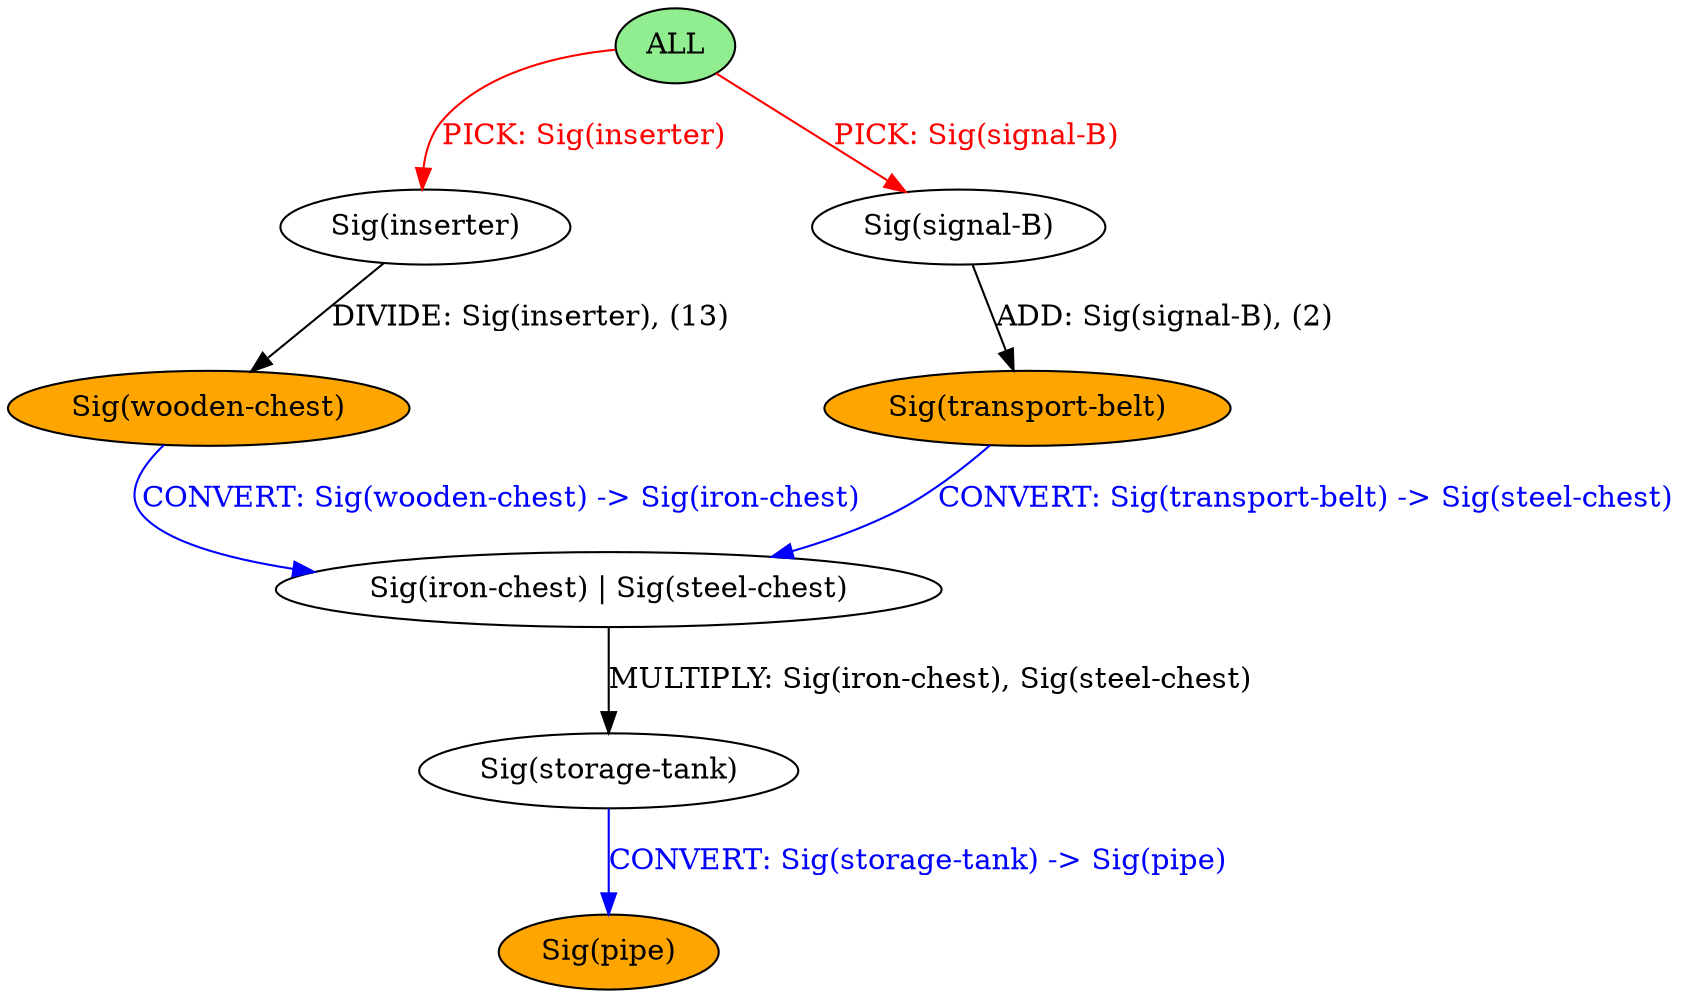 strict digraph {
	nodesep=1
	5	[style=filled fillcolor=orange label="Sig(wooden-chest)"]
	0	[style=filled fillcolor=lightgreen label="ALL"]
	3	[style=filled fillcolor=white label="Sig(inserter)"]
	13	[style=filled fillcolor=white label="Sig(iron-chest) | Sig(steel-chest)"]
	15	[style=filled fillcolor=orange label="Sig(pipe)"]
	14	[style=filled fillcolor=white label="Sig(storage-tank)"]
	8	[style=filled fillcolor=white label="Sig(signal-B)"]
	10	[style=filled fillcolor=orange label="Sig(transport-belt)"]
	5 -> 13	[label="CONVERT: Sig(wooden-chest) -> Sig(iron-chest)" color=blue fontcolor=blue]
	0 -> 3	[label="PICK: Sig(inserter)" color=red fontcolor=red]
	0 -> 8	[label="PICK: Sig(signal-B)" color=red fontcolor=red]
	3 -> 5	[label="DIVIDE: Sig(inserter), (13)" color=black fontcolor=black]
	13 -> 14	[label="MULTIPLY: Sig(iron-chest), Sig(steel-chest)" color=black fontcolor=black]
	14 -> 15	[label="CONVERT: Sig(storage-tank) -> Sig(pipe)" color=blue fontcolor=blue]
	8 -> 10	[label="ADD: Sig(signal-B), (2)" color=black fontcolor=black]
	10 -> 13	[label="CONVERT: Sig(transport-belt) -> Sig(steel-chest)" color=blue fontcolor=blue]
}

